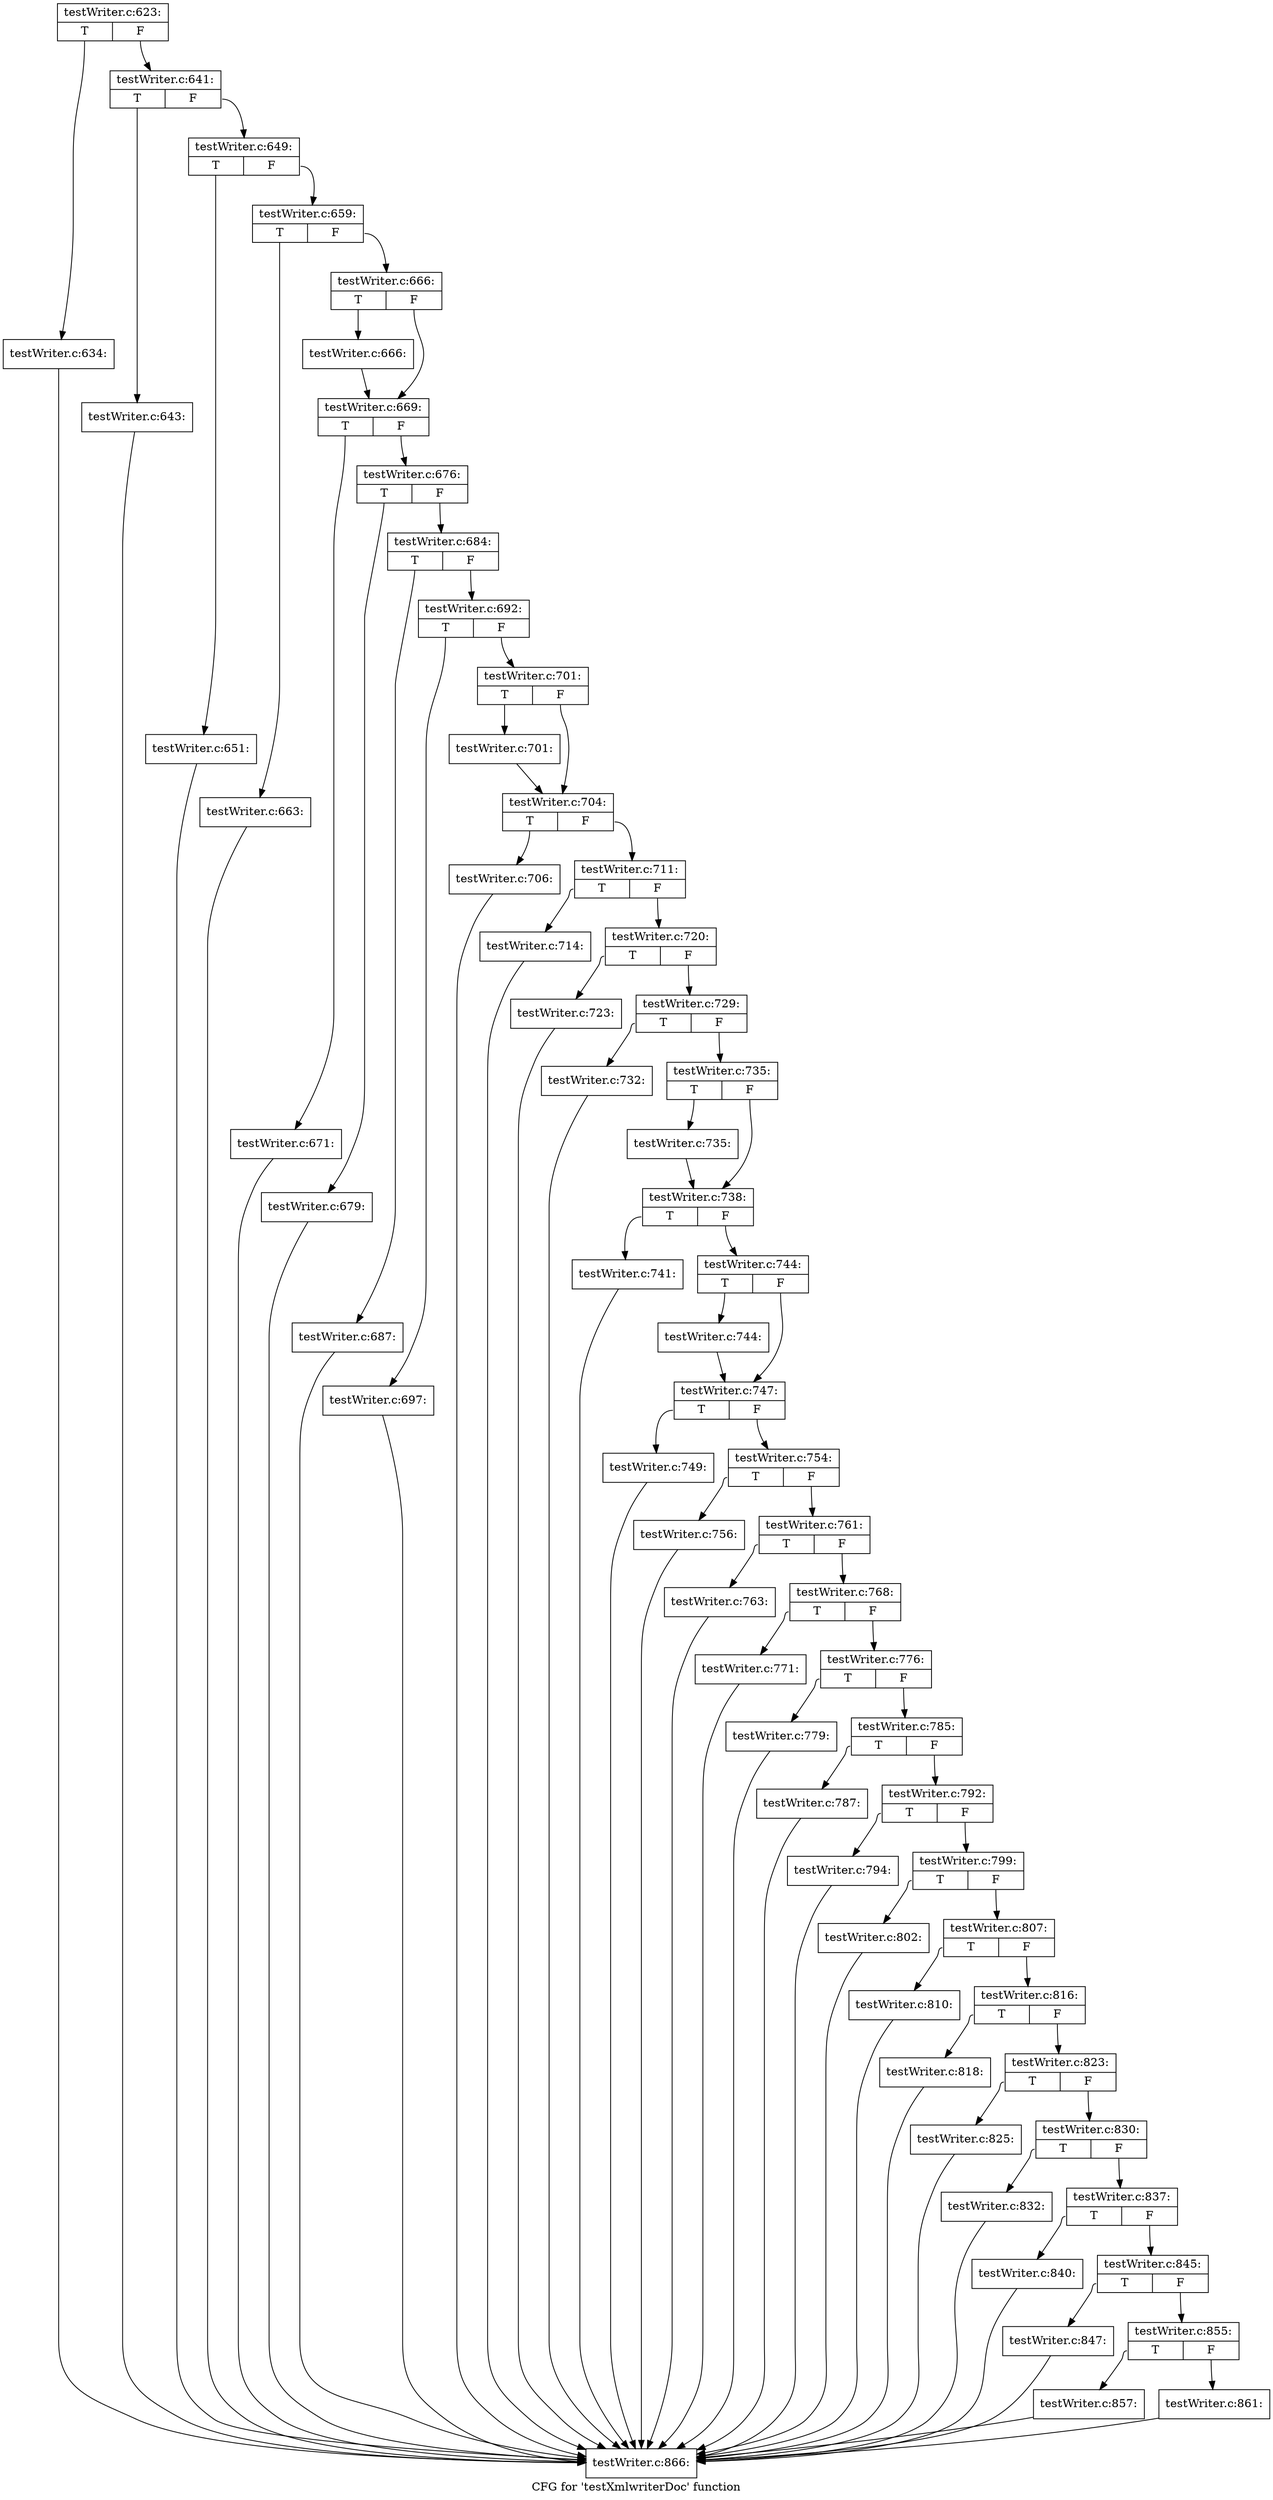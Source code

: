 digraph "CFG for 'testXmlwriterDoc' function" {
	label="CFG for 'testXmlwriterDoc' function";

	Node0x39c2050 [shape=record,label="{testWriter.c:623:|{<s0>T|<s1>F}}"];
	Node0x39c2050:s0 -> Node0x39d5100;
	Node0x39c2050:s1 -> Node0x39d5440;
	Node0x39d5100 [shape=record,label="{testWriter.c:634:}"];
	Node0x39d5100 -> Node0x391cd30;
	Node0x39d5440 [shape=record,label="{testWriter.c:641:|{<s0>T|<s1>F}}"];
	Node0x39d5440:s0 -> Node0x39d5680;
	Node0x39d5440:s1 -> Node0x39d56d0;
	Node0x39d5680 [shape=record,label="{testWriter.c:643:}"];
	Node0x39d5680 -> Node0x391cd30;
	Node0x39d56d0 [shape=record,label="{testWriter.c:649:|{<s0>T|<s1>F}}"];
	Node0x39d56d0:s0 -> Node0x39d6080;
	Node0x39d56d0:s1 -> Node0x39d60d0;
	Node0x39d6080 [shape=record,label="{testWriter.c:651:}"];
	Node0x39d6080 -> Node0x391cd30;
	Node0x39d60d0 [shape=record,label="{testWriter.c:659:|{<s0>T|<s1>F}}"];
	Node0x39d60d0:s0 -> Node0x39d6cb0;
	Node0x39d60d0:s1 -> Node0x39d6d00;
	Node0x39d6cb0 [shape=record,label="{testWriter.c:663:}"];
	Node0x39d6cb0 -> Node0x391cd30;
	Node0x39d6d00 [shape=record,label="{testWriter.c:666:|{<s0>T|<s1>F}}"];
	Node0x39d6d00:s0 -> Node0x39d7420;
	Node0x39d6d00:s1 -> Node0x39d7470;
	Node0x39d7420 [shape=record,label="{testWriter.c:666:}"];
	Node0x39d7420 -> Node0x39d7470;
	Node0x39d7470 [shape=record,label="{testWriter.c:669:|{<s0>T|<s1>F}}"];
	Node0x39d7470:s0 -> Node0x39d7c60;
	Node0x39d7470:s1 -> Node0x39d7cb0;
	Node0x39d7c60 [shape=record,label="{testWriter.c:671:}"];
	Node0x39d7c60 -> Node0x391cd30;
	Node0x39d7cb0 [shape=record,label="{testWriter.c:676:|{<s0>T|<s1>F}}"];
	Node0x39d7cb0:s0 -> Node0x39ae180;
	Node0x39d7cb0:s1 -> Node0x39d87a0;
	Node0x39ae180 [shape=record,label="{testWriter.c:679:}"];
	Node0x39ae180 -> Node0x391cd30;
	Node0x39d87a0 [shape=record,label="{testWriter.c:684:|{<s0>T|<s1>F}}"];
	Node0x39d87a0:s0 -> Node0x39d91f0;
	Node0x39d87a0:s1 -> Node0x39d9240;
	Node0x39d91f0 [shape=record,label="{testWriter.c:687:}"];
	Node0x39d91f0 -> Node0x391cd30;
	Node0x39d9240 [shape=record,label="{testWriter.c:692:|{<s0>T|<s1>F}}"];
	Node0x39d9240:s0 -> Node0x39d9ce0;
	Node0x39d9240:s1 -> Node0x39d9d30;
	Node0x39d9ce0 [shape=record,label="{testWriter.c:697:}"];
	Node0x39d9ce0 -> Node0x391cd30;
	Node0x39d9d30 [shape=record,label="{testWriter.c:701:|{<s0>T|<s1>F}}"];
	Node0x39d9d30:s0 -> Node0x39da460;
	Node0x39d9d30:s1 -> Node0x39da4b0;
	Node0x39da460 [shape=record,label="{testWriter.c:701:}"];
	Node0x39da460 -> Node0x39da4b0;
	Node0x39da4b0 [shape=record,label="{testWriter.c:704:|{<s0>T|<s1>F}}"];
	Node0x39da4b0:s0 -> Node0x39daca0;
	Node0x39da4b0:s1 -> Node0x39dacf0;
	Node0x39daca0 [shape=record,label="{testWriter.c:706:}"];
	Node0x39daca0 -> Node0x391cd30;
	Node0x39dacf0 [shape=record,label="{testWriter.c:711:|{<s0>T|<s1>F}}"];
	Node0x39dacf0:s0 -> Node0x39db590;
	Node0x39dacf0:s1 -> Node0x39db5e0;
	Node0x39db590 [shape=record,label="{testWriter.c:714:}"];
	Node0x39db590 -> Node0x391cd30;
	Node0x39db5e0 [shape=record,label="{testWriter.c:720:|{<s0>T|<s1>F}}"];
	Node0x39db5e0:s0 -> Node0x39dc040;
	Node0x39db5e0:s1 -> Node0x39dc090;
	Node0x39dc040 [shape=record,label="{testWriter.c:723:}"];
	Node0x39dc040 -> Node0x391cd30;
	Node0x39dc090 [shape=record,label="{testWriter.c:729:|{<s0>T|<s1>F}}"];
	Node0x39dc090:s0 -> Node0x39dcb60;
	Node0x39dc090:s1 -> Node0x39dcbb0;
	Node0x39dcb60 [shape=record,label="{testWriter.c:732:}"];
	Node0x39dcb60 -> Node0x391cd30;
	Node0x39dcbb0 [shape=record,label="{testWriter.c:735:|{<s0>T|<s1>F}}"];
	Node0x39dcbb0:s0 -> Node0x39dd2d0;
	Node0x39dcbb0:s1 -> Node0x39dd320;
	Node0x39dd2d0 [shape=record,label="{testWriter.c:735:}"];
	Node0x39dd2d0 -> Node0x39dd320;
	Node0x39dd320 [shape=record,label="{testWriter.c:738:|{<s0>T|<s1>F}}"];
	Node0x39dd320:s0 -> Node0x39dddc0;
	Node0x39dd320:s1 -> Node0x39dde10;
	Node0x39dddc0 [shape=record,label="{testWriter.c:741:}"];
	Node0x39dddc0 -> Node0x391cd30;
	Node0x39dde10 [shape=record,label="{testWriter.c:744:|{<s0>T|<s1>F}}"];
	Node0x39dde10:s0 -> Node0x39de380;
	Node0x39dde10:s1 -> Node0x39de3d0;
	Node0x39de380 [shape=record,label="{testWriter.c:744:}"];
	Node0x39de380 -> Node0x39de3d0;
	Node0x39de3d0 [shape=record,label="{testWriter.c:747:|{<s0>T|<s1>F}}"];
	Node0x39de3d0:s0 -> Node0x39deb40;
	Node0x39de3d0:s1 -> Node0x39deb90;
	Node0x39deb40 [shape=record,label="{testWriter.c:749:}"];
	Node0x39deb40 -> Node0x391cd30;
	Node0x39deb90 [shape=record,label="{testWriter.c:754:|{<s0>T|<s1>F}}"];
	Node0x39deb90:s0 -> Node0x39b04a0;
	Node0x39deb90:s1 -> Node0x39b04f0;
	Node0x39b04a0 [shape=record,label="{testWriter.c:756:}"];
	Node0x39b04a0 -> Node0x391cd30;
	Node0x39b04f0 [shape=record,label="{testWriter.c:761:|{<s0>T|<s1>F}}"];
	Node0x39b04f0:s0 -> Node0x39b0d00;
	Node0x39b04f0:s1 -> Node0x39b0d50;
	Node0x39b0d00 [shape=record,label="{testWriter.c:763:}"];
	Node0x39b0d00 -> Node0x391cd30;
	Node0x39b0d50 [shape=record,label="{testWriter.c:768:|{<s0>T|<s1>F}}"];
	Node0x39b0d50:s0 -> Node0x39b1640;
	Node0x39b0d50:s1 -> Node0x39b1690;
	Node0x39b1640 [shape=record,label="{testWriter.c:771:}"];
	Node0x39b1640 -> Node0x391cd30;
	Node0x39b1690 [shape=record,label="{testWriter.c:776:|{<s0>T|<s1>F}}"];
	Node0x39b1690:s0 -> Node0x39b1e40;
	Node0x39b1690:s1 -> Node0x39b1e90;
	Node0x39b1e40 [shape=record,label="{testWriter.c:779:}"];
	Node0x39b1e40 -> Node0x391cd30;
	Node0x39b1e90 [shape=record,label="{testWriter.c:785:|{<s0>T|<s1>F}}"];
	Node0x39b1e90:s0 -> Node0x39b2630;
	Node0x39b1e90:s1 -> Node0x39b2680;
	Node0x39b2630 [shape=record,label="{testWriter.c:787:}"];
	Node0x39b2630 -> Node0x391cd30;
	Node0x39b2680 [shape=record,label="{testWriter.c:792:|{<s0>T|<s1>F}}"];
	Node0x39b2680:s0 -> Node0x39b2f20;
	Node0x39b2680:s1 -> Node0x39b2f70;
	Node0x39b2f20 [shape=record,label="{testWriter.c:794:}"];
	Node0x39b2f20 -> Node0x391cd30;
	Node0x39b2f70 [shape=record,label="{testWriter.c:799:|{<s0>T|<s1>F}}"];
	Node0x39b2f70:s0 -> Node0x39b3860;
	Node0x39b2f70:s1 -> Node0x39b38b0;
	Node0x39b3860 [shape=record,label="{testWriter.c:802:}"];
	Node0x39b3860 -> Node0x391cd30;
	Node0x39b38b0 [shape=record,label="{testWriter.c:807:|{<s0>T|<s1>F}}"];
	Node0x39b38b0:s0 -> Node0x39b4060;
	Node0x39b38b0:s1 -> Node0x39b40b0;
	Node0x39b4060 [shape=record,label="{testWriter.c:810:}"];
	Node0x39b4060 -> Node0x391cd30;
	Node0x39b40b0 [shape=record,label="{testWriter.c:816:|{<s0>T|<s1>F}}"];
	Node0x39b40b0:s0 -> Node0x39e79a0;
	Node0x39b40b0:s1 -> Node0x39e79f0;
	Node0x39e79a0 [shape=record,label="{testWriter.c:818:}"];
	Node0x39e79a0 -> Node0x391cd30;
	Node0x39e79f0 [shape=record,label="{testWriter.c:823:|{<s0>T|<s1>F}}"];
	Node0x39e79f0:s0 -> Node0x39e8190;
	Node0x39e79f0:s1 -> Node0x39e81e0;
	Node0x39e8190 [shape=record,label="{testWriter.c:825:}"];
	Node0x39e8190 -> Node0x391cd30;
	Node0x39e81e0 [shape=record,label="{testWriter.c:830:|{<s0>T|<s1>F}}"];
	Node0x39e81e0:s0 -> Node0x39e8a00;
	Node0x39e81e0:s1 -> Node0x39e8a50;
	Node0x39e8a00 [shape=record,label="{testWriter.c:832:}"];
	Node0x39e8a00 -> Node0x391cd30;
	Node0x39e8a50 [shape=record,label="{testWriter.c:837:|{<s0>T|<s1>F}}"];
	Node0x39e8a50:s0 -> Node0x39e92e0;
	Node0x39e8a50:s1 -> Node0x39e9330;
	Node0x39e92e0 [shape=record,label="{testWriter.c:840:}"];
	Node0x39e92e0 -> Node0x391cd30;
	Node0x39e9330 [shape=record,label="{testWriter.c:845:|{<s0>T|<s1>F}}"];
	Node0x39e9330:s0 -> Node0x39e9ad0;
	Node0x39e9330:s1 -> Node0x39e9b20;
	Node0x39e9ad0 [shape=record,label="{testWriter.c:847:}"];
	Node0x39e9ad0 -> Node0x391cd30;
	Node0x39e9b20 [shape=record,label="{testWriter.c:855:|{<s0>T|<s1>F}}"];
	Node0x39e9b20:s0 -> Node0x39ea2c0;
	Node0x39e9b20:s1 -> Node0x39ea310;
	Node0x39ea2c0 [shape=record,label="{testWriter.c:857:}"];
	Node0x39ea2c0 -> Node0x391cd30;
	Node0x39ea310 [shape=record,label="{testWriter.c:861:}"];
	Node0x39ea310 -> Node0x391cd30;
	Node0x391cd30 [shape=record,label="{testWriter.c:866:}"];
}
